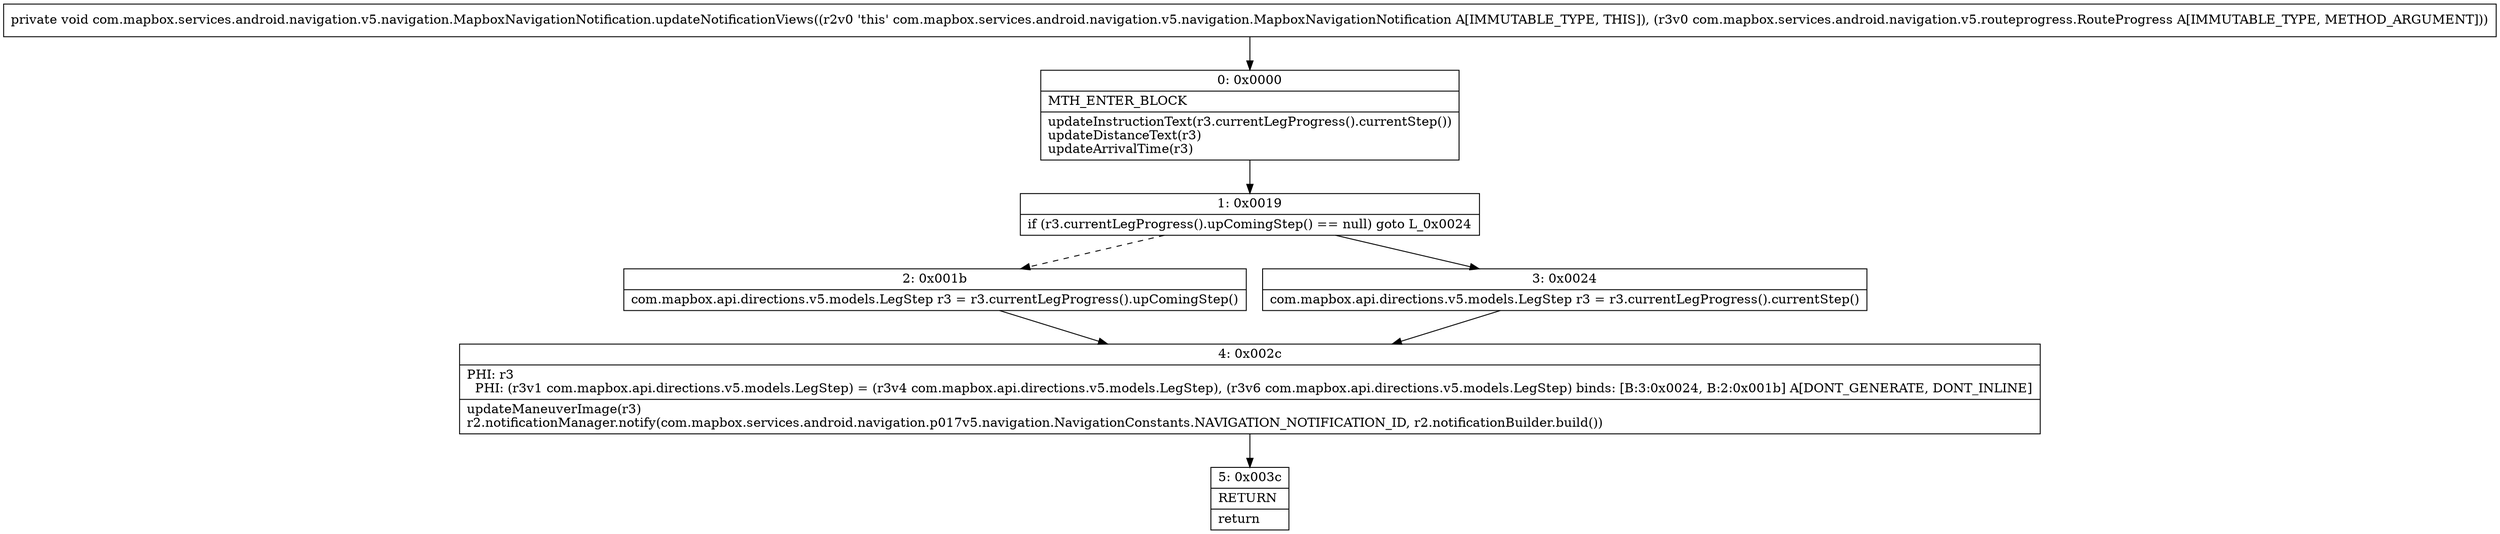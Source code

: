 digraph "CFG forcom.mapbox.services.android.navigation.v5.navigation.MapboxNavigationNotification.updateNotificationViews(Lcom\/mapbox\/services\/android\/navigation\/v5\/routeprogress\/RouteProgress;)V" {
Node_0 [shape=record,label="{0\:\ 0x0000|MTH_ENTER_BLOCK\l|updateInstructionText(r3.currentLegProgress().currentStep())\lupdateDistanceText(r3)\lupdateArrivalTime(r3)\l}"];
Node_1 [shape=record,label="{1\:\ 0x0019|if (r3.currentLegProgress().upComingStep() == null) goto L_0x0024\l}"];
Node_2 [shape=record,label="{2\:\ 0x001b|com.mapbox.api.directions.v5.models.LegStep r3 = r3.currentLegProgress().upComingStep()\l}"];
Node_3 [shape=record,label="{3\:\ 0x0024|com.mapbox.api.directions.v5.models.LegStep r3 = r3.currentLegProgress().currentStep()\l}"];
Node_4 [shape=record,label="{4\:\ 0x002c|PHI: r3 \l  PHI: (r3v1 com.mapbox.api.directions.v5.models.LegStep) = (r3v4 com.mapbox.api.directions.v5.models.LegStep), (r3v6 com.mapbox.api.directions.v5.models.LegStep) binds: [B:3:0x0024, B:2:0x001b] A[DONT_GENERATE, DONT_INLINE]\l|updateManeuverImage(r3)\lr2.notificationManager.notify(com.mapbox.services.android.navigation.p017v5.navigation.NavigationConstants.NAVIGATION_NOTIFICATION_ID, r2.notificationBuilder.build())\l}"];
Node_5 [shape=record,label="{5\:\ 0x003c|RETURN\l|return\l}"];
MethodNode[shape=record,label="{private void com.mapbox.services.android.navigation.v5.navigation.MapboxNavigationNotification.updateNotificationViews((r2v0 'this' com.mapbox.services.android.navigation.v5.navigation.MapboxNavigationNotification A[IMMUTABLE_TYPE, THIS]), (r3v0 com.mapbox.services.android.navigation.v5.routeprogress.RouteProgress A[IMMUTABLE_TYPE, METHOD_ARGUMENT])) }"];
MethodNode -> Node_0;
Node_0 -> Node_1;
Node_1 -> Node_2[style=dashed];
Node_1 -> Node_3;
Node_2 -> Node_4;
Node_3 -> Node_4;
Node_4 -> Node_5;
}

